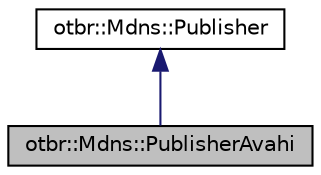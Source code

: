 digraph "otbr::Mdns::PublisherAvahi"
{
  edge [fontname="Helvetica",fontsize="10",labelfontname="Helvetica",labelfontsize="10"];
  node [fontname="Helvetica",fontsize="10",shape=record];
  Node0 [label="otbr::Mdns::PublisherAvahi",height=0.2,width=0.4,color="black", fillcolor="grey75", style="filled", fontcolor="black"];
  Node1 -> Node0 [dir="back",color="midnightblue",fontsize="10",style="solid",fontname="Helvetica"];
  Node1 [label="otbr::Mdns::Publisher",height=0.2,width=0.4,color="black", fillcolor="white", style="filled",URL="$da/ddc/classotbr_1_1Mdns_1_1Publisher.html",tooltip="This interface defines the functionality of MDNS service. "];
}
